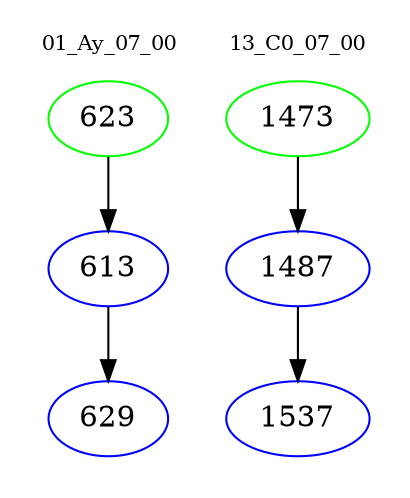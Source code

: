 digraph{
subgraph cluster_0 {
color = white
label = "01_Ay_07_00";
fontsize=10;
T0_623 [label="623", color="green"]
T0_623 -> T0_613 [color="black"]
T0_613 [label="613", color="blue"]
T0_613 -> T0_629 [color="black"]
T0_629 [label="629", color="blue"]
}
subgraph cluster_1 {
color = white
label = "13_C0_07_00";
fontsize=10;
T1_1473 [label="1473", color="green"]
T1_1473 -> T1_1487 [color="black"]
T1_1487 [label="1487", color="blue"]
T1_1487 -> T1_1537 [color="black"]
T1_1537 [label="1537", color="blue"]
}
}
